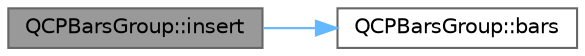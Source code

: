 digraph "QCPBarsGroup::insert"
{
 // LATEX_PDF_SIZE
  bgcolor="transparent";
  edge [fontname=Helvetica,fontsize=10,labelfontname=Helvetica,labelfontsize=10];
  node [fontname=Helvetica,fontsize=10,shape=box,height=0.2,width=0.4];
  rankdir="LR";
  Node1 [label="QCPBarsGroup::insert",height=0.2,width=0.4,color="gray40", fillcolor="grey60", style="filled", fontcolor="black",tooltip=" "];
  Node1 -> Node2 [color="steelblue1",style="solid"];
  Node2 [label="QCPBarsGroup::bars",height=0.2,width=0.4,color="grey40", fillcolor="white", style="filled",URL="$class_q_c_p_bars_group.html#a6e4f4e86abbec6a9342f204ef82abef8",tooltip=" "];
}
